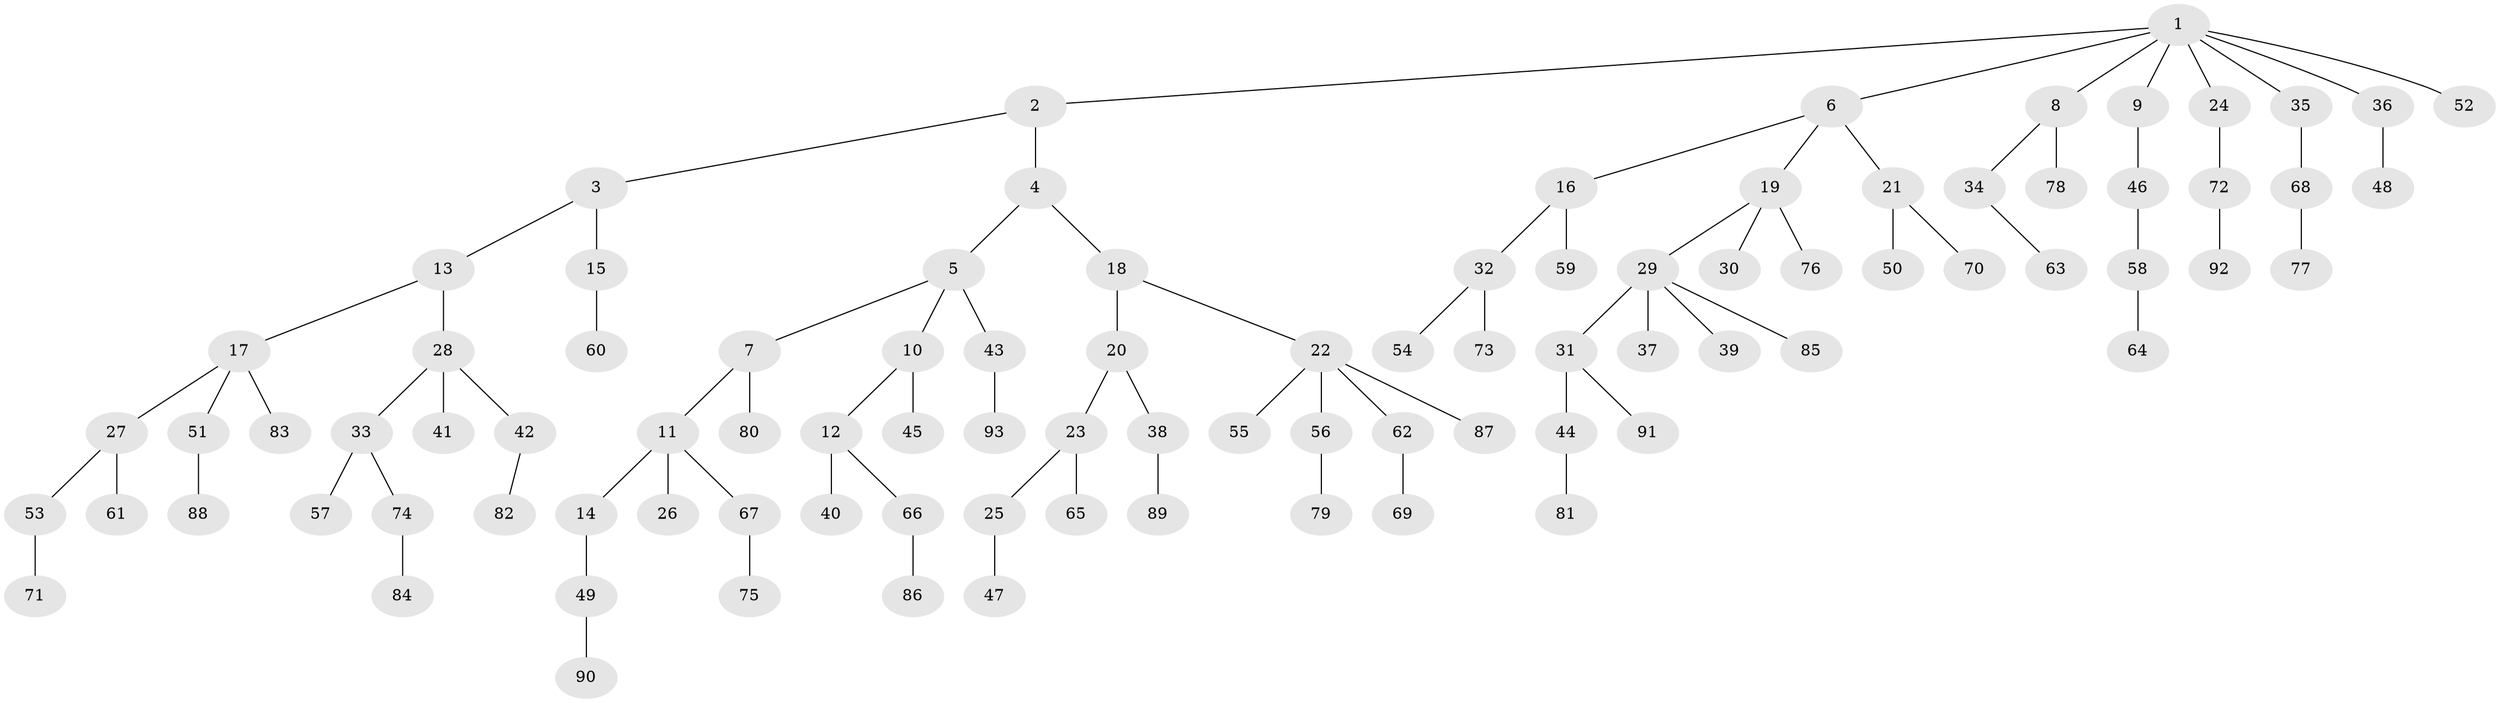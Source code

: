 // Generated by graph-tools (version 1.1) at 2025/26/03/09/25 03:26:27]
// undirected, 93 vertices, 92 edges
graph export_dot {
graph [start="1"]
  node [color=gray90,style=filled];
  1;
  2;
  3;
  4;
  5;
  6;
  7;
  8;
  9;
  10;
  11;
  12;
  13;
  14;
  15;
  16;
  17;
  18;
  19;
  20;
  21;
  22;
  23;
  24;
  25;
  26;
  27;
  28;
  29;
  30;
  31;
  32;
  33;
  34;
  35;
  36;
  37;
  38;
  39;
  40;
  41;
  42;
  43;
  44;
  45;
  46;
  47;
  48;
  49;
  50;
  51;
  52;
  53;
  54;
  55;
  56;
  57;
  58;
  59;
  60;
  61;
  62;
  63;
  64;
  65;
  66;
  67;
  68;
  69;
  70;
  71;
  72;
  73;
  74;
  75;
  76;
  77;
  78;
  79;
  80;
  81;
  82;
  83;
  84;
  85;
  86;
  87;
  88;
  89;
  90;
  91;
  92;
  93;
  1 -- 2;
  1 -- 6;
  1 -- 8;
  1 -- 9;
  1 -- 24;
  1 -- 35;
  1 -- 36;
  1 -- 52;
  2 -- 3;
  2 -- 4;
  3 -- 13;
  3 -- 15;
  4 -- 5;
  4 -- 18;
  5 -- 7;
  5 -- 10;
  5 -- 43;
  6 -- 16;
  6 -- 19;
  6 -- 21;
  7 -- 11;
  7 -- 80;
  8 -- 34;
  8 -- 78;
  9 -- 46;
  10 -- 12;
  10 -- 45;
  11 -- 14;
  11 -- 26;
  11 -- 67;
  12 -- 40;
  12 -- 66;
  13 -- 17;
  13 -- 28;
  14 -- 49;
  15 -- 60;
  16 -- 32;
  16 -- 59;
  17 -- 27;
  17 -- 51;
  17 -- 83;
  18 -- 20;
  18 -- 22;
  19 -- 29;
  19 -- 30;
  19 -- 76;
  20 -- 23;
  20 -- 38;
  21 -- 50;
  21 -- 70;
  22 -- 55;
  22 -- 56;
  22 -- 62;
  22 -- 87;
  23 -- 25;
  23 -- 65;
  24 -- 72;
  25 -- 47;
  27 -- 53;
  27 -- 61;
  28 -- 33;
  28 -- 41;
  28 -- 42;
  29 -- 31;
  29 -- 37;
  29 -- 39;
  29 -- 85;
  31 -- 44;
  31 -- 91;
  32 -- 54;
  32 -- 73;
  33 -- 57;
  33 -- 74;
  34 -- 63;
  35 -- 68;
  36 -- 48;
  38 -- 89;
  42 -- 82;
  43 -- 93;
  44 -- 81;
  46 -- 58;
  49 -- 90;
  51 -- 88;
  53 -- 71;
  56 -- 79;
  58 -- 64;
  62 -- 69;
  66 -- 86;
  67 -- 75;
  68 -- 77;
  72 -- 92;
  74 -- 84;
}
